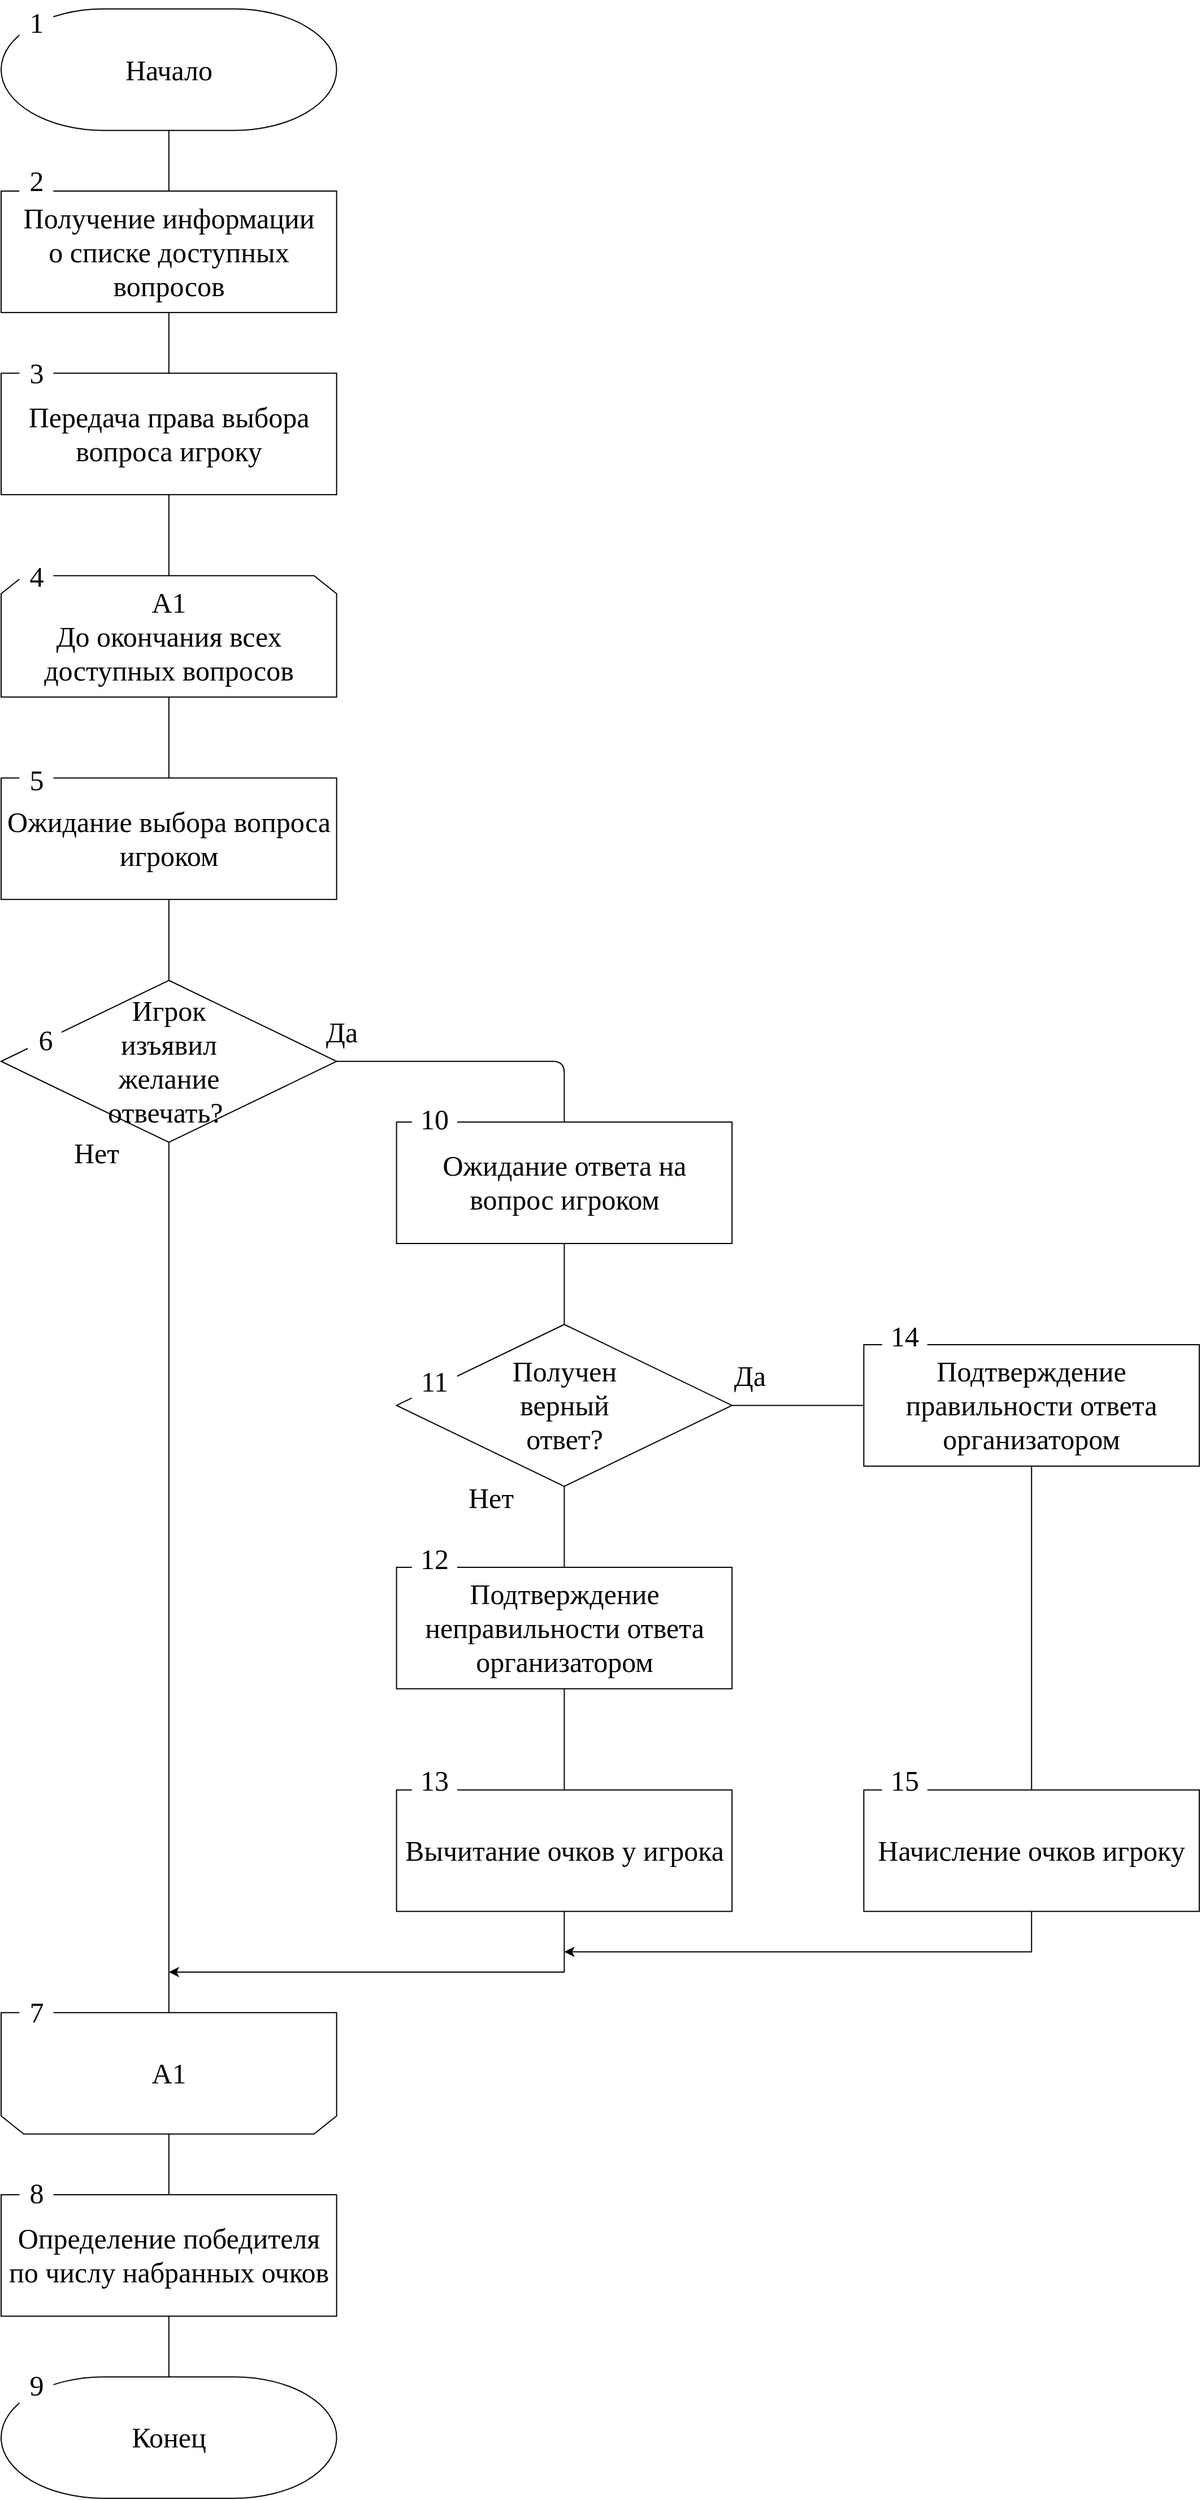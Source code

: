 <mxfile version="14.4.3" type="device"><diagram id="gBVzImfNDz74cVHBCHOD" name="Page-1"><mxGraphModel dx="3620" dy="2687" grid="1" gridSize="10" guides="1" tooltips="1" connect="1" arrows="1" fold="1" page="1" pageScale="1" pageWidth="3300" pageHeight="2339" math="0" shadow="0"><root><mxCell id="0"/><mxCell id="1" parent="0"/><mxCell id="kGHNUeRErk6QGcXI4UHt-2" value="" style="group" vertex="1" connectable="0" parent="1" treatAsSingle="0"><mxGeometry x="1390" y="60" width="1060" height="2210" as="geometry"/></mxCell><mxCell id="wkiHpOZ1ZCbrlc2kg0uj-3" value="Получение информации&lt;br style=&quot;font-size: 25px;&quot;&gt;о списке доступных вопросов" style="rounded=0;whiteSpace=wrap;html=1;fontFamily=Times New Roman;fontSize=25;" parent="kGHNUeRErk6QGcXI4UHt-2" vertex="1"><mxGeometry y="169.032" width="296.8" height="107.419" as="geometry"/></mxCell><mxCell id="wkiHpOZ1ZCbrlc2kg0uj-20" style="edgeStyle=orthogonalEdgeStyle;rounded=1;orthogonalLoop=1;jettySize=auto;html=1;entryX=0.5;entryY=0;entryDx=0;entryDy=0;endArrow=none;fontFamily=Times New Roman;fontSize=25;" parent="kGHNUeRErk6QGcXI4UHt-2" source="wkiHpOZ1ZCbrlc2kg0uj-5" target="wkiHpOZ1ZCbrlc2kg0uj-3" edge="1"><mxGeometry y="-10" as="geometry"/></mxCell><mxCell id="wkiHpOZ1ZCbrlc2kg0uj-5" value="Начало" style="strokeWidth=1;html=1;shape=mxgraph.flowchart.terminator;whiteSpace=wrap;fontStyle=0;fontFamily=Times New Roman;fontSize=25;" parent="kGHNUeRErk6QGcXI4UHt-2" vertex="1"><mxGeometry y="7.903" width="296.8" height="107.419" as="geometry"/></mxCell><mxCell id="wkiHpOZ1ZCbrlc2kg0uj-6" value="А1&lt;br style=&quot;font-size: 25px;&quot;&gt;До окончания всех доступных вопросов" style="shape=loopLimit;whiteSpace=wrap;html=1;strokeWidth=1;fontFamily=Times New Roman;fontSize=25;" parent="kGHNUeRErk6QGcXI4UHt-2" vertex="1"><mxGeometry y="509.194" width="296.8" height="107.419" as="geometry"/></mxCell><mxCell id="wkiHpOZ1ZCbrlc2kg0uj-7" value="Конец" style="strokeWidth=1;html=1;shape=mxgraph.flowchart.terminator;whiteSpace=wrap;fontStyle=0;fontFamily=Times New Roman;fontSize=25;" parent="kGHNUeRErk6QGcXI4UHt-2" vertex="1"><mxGeometry y="2102.581" width="296.8" height="107.419" as="geometry"/></mxCell><mxCell id="wkiHpOZ1ZCbrlc2kg0uj-8" value="Ожидание ответа на вопрос игроком" style="rounded=0;whiteSpace=wrap;html=1;fontFamily=Times New Roman;fontSize=25;" parent="kGHNUeRErk6QGcXI4UHt-2" vertex="1"><mxGeometry x="349.8" y="992.581" width="296.8" height="107.419" as="geometry"/></mxCell><mxCell id="wkiHpOZ1ZCbrlc2kg0uj-10" value="Получен &lt;br style=&quot;font-size: 25px;&quot;&gt;верный &lt;br style=&quot;font-size: 25px;&quot;&gt;ответ?" style="rhombus;whiteSpace=wrap;html=1;strokeWidth=1;fontFamily=Times New Roman;fontSize=25;" parent="kGHNUeRErk6QGcXI4UHt-2" vertex="1"><mxGeometry x="349.8" y="1171.613" width="296.8" height="143.226" as="geometry"/></mxCell><mxCell id="wkiHpOZ1ZCbrlc2kg0uj-30" style="edgeStyle=orthogonalEdgeStyle;rounded=1;orthogonalLoop=1;jettySize=auto;html=1;entryX=0.5;entryY=0;entryDx=0;entryDy=0;endArrow=none;fontFamily=Times New Roman;fontSize=25;" parent="kGHNUeRErk6QGcXI4UHt-2" source="wkiHpOZ1ZCbrlc2kg0uj-8" target="wkiHpOZ1ZCbrlc2kg0uj-10" edge="1"><mxGeometry y="-10" as="geometry"/></mxCell><mxCell id="wkiHpOZ1ZCbrlc2kg0uj-11" value="Ожидание выбора вопроса игроком" style="rounded=0;whiteSpace=wrap;html=1;fontFamily=Times New Roman;fontSize=25;" parent="kGHNUeRErk6QGcXI4UHt-2" vertex="1"><mxGeometry y="688.226" width="296.8" height="107.419" as="geometry"/></mxCell><mxCell id="wkiHpOZ1ZCbrlc2kg0uj-22" style="edgeStyle=orthogonalEdgeStyle;rounded=1;orthogonalLoop=1;jettySize=auto;html=1;entryX=0.5;entryY=0;entryDx=0;entryDy=0;endArrow=none;fontFamily=Times New Roman;fontSize=25;" parent="kGHNUeRErk6QGcXI4UHt-2" source="wkiHpOZ1ZCbrlc2kg0uj-6" target="wkiHpOZ1ZCbrlc2kg0uj-11" edge="1"><mxGeometry y="-10" as="geometry"/></mxCell><mxCell id="wkiHpOZ1ZCbrlc2kg0uj-14" value="А1" style="shape=loopLimit;whiteSpace=wrap;html=1;strokeWidth=1;direction=west;fontFamily=Times New Roman;fontSize=25;" parent="kGHNUeRErk6QGcXI4UHt-2" vertex="1"><mxGeometry y="1780.323" width="296.8" height="107.419" as="geometry"/></mxCell><mxCell id="wkiHpOZ1ZCbrlc2kg0uj-43" style="edgeStyle=orthogonalEdgeStyle;rounded=1;orthogonalLoop=1;jettySize=auto;html=1;entryX=0.5;entryY=0;entryDx=0;entryDy=0;entryPerimeter=0;endArrow=none;fontFamily=Times New Roman;fontSize=25;" parent="kGHNUeRErk6QGcXI4UHt-2" source="wkiHpOZ1ZCbrlc2kg0uj-18" target="wkiHpOZ1ZCbrlc2kg0uj-7" edge="1"><mxGeometry y="-10" as="geometry"/></mxCell><mxCell id="wkiHpOZ1ZCbrlc2kg0uj-18" value="Определение победителя по числу набранных очков" style="rounded=0;whiteSpace=wrap;html=1;fontFamily=Times New Roman;fontSize=25;" parent="kGHNUeRErk6QGcXI4UHt-2" vertex="1"><mxGeometry y="1941.452" width="296.8" height="107.419" as="geometry"/></mxCell><mxCell id="wkiHpOZ1ZCbrlc2kg0uj-42" style="edgeStyle=orthogonalEdgeStyle;rounded=1;orthogonalLoop=1;jettySize=auto;html=1;entryX=0.5;entryY=0;entryDx=0;entryDy=0;endArrow=none;fontFamily=Times New Roman;fontSize=25;" parent="kGHNUeRErk6QGcXI4UHt-2" source="wkiHpOZ1ZCbrlc2kg0uj-14" target="wkiHpOZ1ZCbrlc2kg0uj-18" edge="1"><mxGeometry y="-10" as="geometry"/></mxCell><mxCell id="wkiHpOZ1ZCbrlc2kg0uj-19" value="Подтверждение неправильности ответа организатором" style="rounded=0;whiteSpace=wrap;html=1;fontFamily=Times New Roman;fontSize=25;" parent="kGHNUeRErk6QGcXI4UHt-2" vertex="1"><mxGeometry x="349.8" y="1386.452" width="296.8" height="107.419" as="geometry"/></mxCell><mxCell id="wkiHpOZ1ZCbrlc2kg0uj-27" style="edgeStyle=orthogonalEdgeStyle;rounded=1;orthogonalLoop=1;jettySize=auto;html=1;endArrow=none;fontFamily=Times New Roman;fontSize=25;" parent="kGHNUeRErk6QGcXI4UHt-2" source="wkiHpOZ1ZCbrlc2kg0uj-10" target="wkiHpOZ1ZCbrlc2kg0uj-19" edge="1"><mxGeometry y="-10" as="geometry"/></mxCell><mxCell id="wkiHpOZ1ZCbrlc2kg0uj-47" value="Да" style="text;html=1;align=center;verticalAlign=middle;resizable=0;points=[];autosize=1;fontFamily=Times New Roman;fontSize=25;" parent="kGHNUeRErk6QGcXI4UHt-2" vertex="1"><mxGeometry x="641.6" y="1197.419" width="40" height="40" as="geometry"/></mxCell><mxCell id="wkiHpOZ1ZCbrlc2kg0uj-48" value="Нет" style="text;html=1;align=center;verticalAlign=middle;resizable=0;points=[];autosize=1;fontFamily=Times New Roman;fontSize=25;" parent="kGHNUeRErk6QGcXI4UHt-2" vertex="1"><mxGeometry x="403.4" y="1304.839" width="60" height="40" as="geometry"/></mxCell><mxCell id="wkiHpOZ1ZCbrlc2kg0uj-53" value="1" style="text;html=1;align=center;verticalAlign=middle;resizable=0;points=[];autosize=1;fillColor=#ffffff;fontFamily=Times New Roman;fontSize=25;" parent="kGHNUeRErk6QGcXI4UHt-2" vertex="1"><mxGeometry x="16.2" width="30" height="40" as="geometry"/></mxCell><mxCell id="wkiHpOZ1ZCbrlc2kg0uj-54" value="2" style="text;html=1;align=center;verticalAlign=middle;resizable=0;points=[];autosize=1;fillColor=#ffffff;fontFamily=Times New Roman;fontSize=25;" parent="kGHNUeRErk6QGcXI4UHt-2" vertex="1"><mxGeometry x="16.2" y="139.999" width="30" height="40" as="geometry"/></mxCell><mxCell id="wkiHpOZ1ZCbrlc2kg0uj-56" value="4" style="text;html=1;align=center;verticalAlign=middle;resizable=0;points=[];autosize=1;fillColor=#ffffff;fontFamily=Times New Roman;fontSize=25;" parent="kGHNUeRErk6QGcXI4UHt-2" vertex="1"><mxGeometry x="16.2" y="490.0" width="30" height="40" as="geometry"/></mxCell><mxCell id="wkiHpOZ1ZCbrlc2kg0uj-57" value="5" style="text;html=1;align=center;verticalAlign=middle;resizable=0;points=[];autosize=1;fillColor=#ffffff;fontFamily=Times New Roman;fontSize=25;" parent="kGHNUeRErk6QGcXI4UHt-2" vertex="1"><mxGeometry x="16.2" y="670.003" width="30" height="40" as="geometry"/></mxCell><mxCell id="wkiHpOZ1ZCbrlc2kg0uj-58" value="10" style="text;html=1;align=center;verticalAlign=middle;resizable=0;points=[];autosize=1;fillColor=#ffffff;fontFamily=Times New Roman;fontSize=25;" parent="kGHNUeRErk6QGcXI4UHt-2" vertex="1"><mxGeometry x="363.4" y="970.487" width="40" height="40" as="geometry"/></mxCell><mxCell id="wkiHpOZ1ZCbrlc2kg0uj-59" value="11" style="text;html=1;align=center;verticalAlign=middle;resizable=0;points=[];autosize=1;fillColor=#ffffff;fontFamily=Times New Roman;fontSize=25;" parent="kGHNUeRErk6QGcXI4UHt-2" vertex="1"><mxGeometry x="363.4" y="1201.616" width="40" height="40" as="geometry"/></mxCell><mxCell id="wkiHpOZ1ZCbrlc2kg0uj-62" value="8" style="text;html=1;align=center;verticalAlign=middle;resizable=0;points=[];autosize=1;fillColor=#ffffff;fontFamily=Times New Roman;fontSize=25;" parent="kGHNUeRErk6QGcXI4UHt-2" vertex="1"><mxGeometry x="16.2" y="1919.998" width="30" height="40" as="geometry"/></mxCell><mxCell id="wkiHpOZ1ZCbrlc2kg0uj-63" value="9" style="text;html=1;align=center;verticalAlign=middle;resizable=0;points=[];autosize=1;fillColor=#ffffff;fontFamily=Times New Roman;fontSize=25;" parent="kGHNUeRErk6QGcXI4UHt-2" vertex="1"><mxGeometry x="16.2" y="2089.997" width="30" height="40" as="geometry"/></mxCell><mxCell id="wkiHpOZ1ZCbrlc2kg0uj-97" style="edgeStyle=orthogonalEdgeStyle;rounded=1;orthogonalLoop=1;jettySize=auto;html=1;entryX=0.5;entryY=0;entryDx=0;entryDy=0;endArrow=none;fontFamily=Times New Roman;fontSize=25;" parent="kGHNUeRErk6QGcXI4UHt-2" source="wkiHpOZ1ZCbrlc2kg0uj-73" target="wkiHpOZ1ZCbrlc2kg0uj-6" edge="1"><mxGeometry y="-10" as="geometry"/></mxCell><mxCell id="wkiHpOZ1ZCbrlc2kg0uj-73" value="Передача права выбора вопроса игроку" style="rounded=0;whiteSpace=wrap;html=1;fontFamily=Times New Roman;fontSize=25;" parent="kGHNUeRErk6QGcXI4UHt-2" vertex="1"><mxGeometry y="330.161" width="296.8" height="107.419" as="geometry"/></mxCell><mxCell id="wkiHpOZ1ZCbrlc2kg0uj-96" style="edgeStyle=orthogonalEdgeStyle;rounded=1;orthogonalLoop=1;jettySize=auto;html=1;entryX=0.5;entryY=0;entryDx=0;entryDy=0;endArrow=none;fontFamily=Times New Roman;fontSize=25;" parent="kGHNUeRErk6QGcXI4UHt-2" source="wkiHpOZ1ZCbrlc2kg0uj-3" target="wkiHpOZ1ZCbrlc2kg0uj-73" edge="1"><mxGeometry y="-10" as="geometry"/></mxCell><mxCell id="wkiHpOZ1ZCbrlc2kg0uj-75" value="Подтверждение правильности ответа организатором" style="rounded=0;whiteSpace=wrap;html=1;fontFamily=Times New Roman;fontSize=25;" parent="kGHNUeRErk6QGcXI4UHt-2" vertex="1"><mxGeometry x="763.2" y="1189.516" width="296.8" height="107.419" as="geometry"/></mxCell><mxCell id="wkiHpOZ1ZCbrlc2kg0uj-76" style="edgeStyle=orthogonalEdgeStyle;rounded=1;orthogonalLoop=1;jettySize=auto;html=1;entryX=0;entryY=0.5;entryDx=0;entryDy=0;endArrow=none;fontFamily=Times New Roman;fontSize=25;" parent="kGHNUeRErk6QGcXI4UHt-2" source="wkiHpOZ1ZCbrlc2kg0uj-10" target="wkiHpOZ1ZCbrlc2kg0uj-75" edge="1"><mxGeometry y="-10" as="geometry"/></mxCell><mxCell id="wkiHpOZ1ZCbrlc2kg0uj-101" style="edgeStyle=orthogonalEdgeStyle;rounded=0;orthogonalLoop=1;jettySize=auto;html=1;fontFamily=Times New Roman;fontSize=25;" parent="kGHNUeRErk6QGcXI4UHt-2" source="wkiHpOZ1ZCbrlc2kg0uj-77" edge="1"><mxGeometry y="-10" as="geometry"><mxPoint x="498.2" y="1726.613" as="targetPoint"/><Array as="points"><mxPoint x="911.6" y="1726.613"/></Array></mxGeometry></mxCell><mxCell id="wkiHpOZ1ZCbrlc2kg0uj-77" value="Начисление очков игроку" style="rounded=0;whiteSpace=wrap;html=1;fontFamily=Times New Roman;fontSize=25;" parent="kGHNUeRErk6QGcXI4UHt-2" vertex="1"><mxGeometry x="763.2" y="1583.387" width="296.8" height="107.419" as="geometry"/></mxCell><mxCell id="wkiHpOZ1ZCbrlc2kg0uj-79" style="edgeStyle=orthogonalEdgeStyle;rounded=1;orthogonalLoop=1;jettySize=auto;html=1;entryX=0.5;entryY=0;entryDx=0;entryDy=0;endArrow=none;fontFamily=Times New Roman;fontSize=25;" parent="kGHNUeRErk6QGcXI4UHt-2" source="wkiHpOZ1ZCbrlc2kg0uj-75" target="wkiHpOZ1ZCbrlc2kg0uj-77" edge="1"><mxGeometry y="-10" as="geometry"/></mxCell><mxCell id="wkiHpOZ1ZCbrlc2kg0uj-100" style="edgeStyle=orthogonalEdgeStyle;rounded=0;orthogonalLoop=1;jettySize=auto;html=1;fontFamily=Times New Roman;fontSize=25;" parent="kGHNUeRErk6QGcXI4UHt-2" source="wkiHpOZ1ZCbrlc2kg0uj-78" edge="1"><mxGeometry y="-10" as="geometry"><mxPoint x="148.4" y="1744.516" as="targetPoint"/><Array as="points"><mxPoint x="498.2" y="1744.516"/><mxPoint x="148.4" y="1744.516"/></Array></mxGeometry></mxCell><mxCell id="wkiHpOZ1ZCbrlc2kg0uj-78" value="Вычитание очков у игрока" style="rounded=0;whiteSpace=wrap;html=1;fontFamily=Times New Roman;fontSize=25;" parent="kGHNUeRErk6QGcXI4UHt-2" vertex="1"><mxGeometry x="349.8" y="1583.387" width="296.8" height="107.419" as="geometry"/></mxCell><mxCell id="wkiHpOZ1ZCbrlc2kg0uj-80" style="edgeStyle=orthogonalEdgeStyle;rounded=1;orthogonalLoop=1;jettySize=auto;html=1;entryX=0.5;entryY=0;entryDx=0;entryDy=0;endArrow=none;fontFamily=Times New Roman;fontSize=25;" parent="kGHNUeRErk6QGcXI4UHt-2" source="wkiHpOZ1ZCbrlc2kg0uj-19" target="wkiHpOZ1ZCbrlc2kg0uj-78" edge="1"><mxGeometry y="-10" as="geometry"/></mxCell><mxCell id="wkiHpOZ1ZCbrlc2kg0uj-83" value="12" style="text;html=1;align=center;verticalAlign=middle;resizable=0;points=[];autosize=1;fillColor=#ffffff;fontFamily=Times New Roman;fontSize=25;" parent="kGHNUeRErk6QGcXI4UHt-2" vertex="1"><mxGeometry x="363.4" y="1358.548" width="40" height="40" as="geometry"/></mxCell><mxCell id="wkiHpOZ1ZCbrlc2kg0uj-84" value="13" style="text;html=1;align=center;verticalAlign=middle;resizable=0;points=[];autosize=1;fillColor=#ffffff;fontFamily=Times New Roman;fontSize=25;" parent="kGHNUeRErk6QGcXI4UHt-2" vertex="1"><mxGeometry x="363.4" y="1555.484" width="40" height="40" as="geometry"/></mxCell><mxCell id="wkiHpOZ1ZCbrlc2kg0uj-85" value="7" style="text;html=1;align=center;verticalAlign=middle;resizable=0;points=[];autosize=1;fillColor=#ffffff;fontFamily=Times New Roman;fontSize=25;" parent="kGHNUeRErk6QGcXI4UHt-2" vertex="1"><mxGeometry x="16.2" y="1759.999" width="30" height="40" as="geometry"/></mxCell><mxCell id="wkiHpOZ1ZCbrlc2kg0uj-86" value="15" style="text;html=1;align=center;verticalAlign=middle;resizable=0;points=[];autosize=1;fillColor=#ffffff;fontFamily=Times New Roman;fontSize=25;" parent="kGHNUeRErk6QGcXI4UHt-2" vertex="1"><mxGeometry x="779.4" y="1555.484" width="40" height="40" as="geometry"/></mxCell><mxCell id="wkiHpOZ1ZCbrlc2kg0uj-89" style="edgeStyle=orthogonalEdgeStyle;rounded=1;orthogonalLoop=1;jettySize=auto;html=1;entryX=0.5;entryY=0;entryDx=0;entryDy=0;endArrow=none;fontFamily=Times New Roman;fontSize=25;" parent="kGHNUeRErk6QGcXI4UHt-2" source="wkiHpOZ1ZCbrlc2kg0uj-87" target="wkiHpOZ1ZCbrlc2kg0uj-8" edge="1"><mxGeometry y="-10" as="geometry"/></mxCell><mxCell id="wkiHpOZ1ZCbrlc2kg0uj-90" style="edgeStyle=orthogonalEdgeStyle;rounded=1;orthogonalLoop=1;jettySize=auto;html=1;entryX=0.5;entryY=1;entryDx=0;entryDy=0;endArrow=none;fontFamily=Times New Roman;fontSize=25;" parent="kGHNUeRErk6QGcXI4UHt-2" source="wkiHpOZ1ZCbrlc2kg0uj-87" target="wkiHpOZ1ZCbrlc2kg0uj-14" edge="1"><mxGeometry y="-10" as="geometry"/></mxCell><mxCell id="wkiHpOZ1ZCbrlc2kg0uj-87" value="Игрок &lt;br style=&quot;font-size: 25px;&quot;&gt;изъявил &lt;br style=&quot;font-size: 25px;&quot;&gt;желание &lt;br style=&quot;font-size: 25px;&quot;&gt;отвечать?&amp;nbsp;" style="rhombus;whiteSpace=wrap;html=1;strokeWidth=1;fontFamily=Times New Roman;fontSize=25;" parent="kGHNUeRErk6QGcXI4UHt-2" vertex="1"><mxGeometry y="867.258" width="296.8" height="143.226" as="geometry"/></mxCell><mxCell id="wkiHpOZ1ZCbrlc2kg0uj-92" style="edgeStyle=orthogonalEdgeStyle;rounded=1;orthogonalLoop=1;jettySize=auto;html=1;entryX=0.5;entryY=0;entryDx=0;entryDy=0;endArrow=none;fontFamily=Times New Roman;fontSize=25;" parent="kGHNUeRErk6QGcXI4UHt-2" source="wkiHpOZ1ZCbrlc2kg0uj-11" target="wkiHpOZ1ZCbrlc2kg0uj-87" edge="1"><mxGeometry y="-10" as="geometry"/></mxCell><mxCell id="wkiHpOZ1ZCbrlc2kg0uj-93" value="6" style="text;html=1;align=center;verticalAlign=middle;resizable=0;points=[];autosize=1;fillColor=#ffffff;fontFamily=Times New Roman;fontSize=25;" parent="kGHNUeRErk6QGcXI4UHt-2" vertex="1"><mxGeometry x="23.6" y="900.001" width="30" height="40" as="geometry"/></mxCell><mxCell id="wkiHpOZ1ZCbrlc2kg0uj-94" value="Да" style="text;html=1;align=center;verticalAlign=middle;resizable=0;points=[];autosize=1;fontFamily=Times New Roman;fontSize=25;" parent="kGHNUeRErk6QGcXI4UHt-2" vertex="1"><mxGeometry x="281.2" y="893.065" width="40" height="40" as="geometry"/></mxCell><mxCell id="wkiHpOZ1ZCbrlc2kg0uj-95" value="Нет" style="text;html=1;align=center;verticalAlign=middle;resizable=0;points=[];autosize=1;fontFamily=Times New Roman;fontSize=25;" parent="kGHNUeRErk6QGcXI4UHt-2" vertex="1"><mxGeometry x="53.6" y="1000.484" width="60" height="40" as="geometry"/></mxCell><mxCell id="e6NdyNr_1KwioEV7GDQs-3" value="14" style="text;html=1;align=center;verticalAlign=middle;resizable=0;points=[];autosize=1;fillColor=#ffffff;fontFamily=Times New Roman;fontSize=25;" parent="kGHNUeRErk6QGcXI4UHt-2" vertex="1"><mxGeometry x="779.4" y="1161.613" width="40" height="40" as="geometry"/></mxCell><mxCell id="e6NdyNr_1KwioEV7GDQs-4" value="3" style="text;html=1;align=center;verticalAlign=middle;resizable=0;points=[];autosize=1;fillColor=#ffffff;fontFamily=Times New Roman;fontSize=25;" parent="kGHNUeRErk6QGcXI4UHt-2" vertex="1"><mxGeometry x="16.2" y="309.998" width="30" height="40" as="geometry"/></mxCell></root></mxGraphModel></diagram></mxfile>